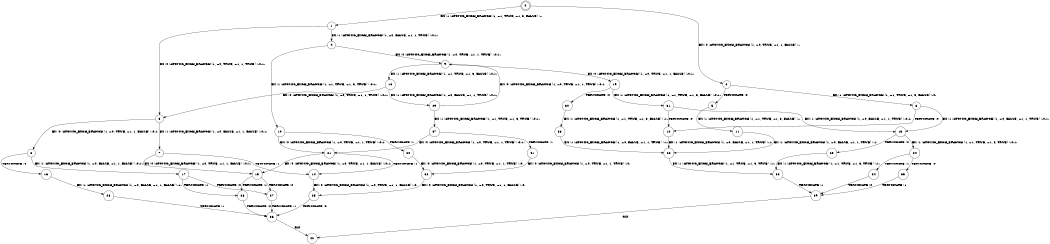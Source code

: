 digraph BCG {
size = "7, 10.5";
center = TRUE;
node [shape = circle];
0 [peripheries = 2];
0 -> 1 [label = "EX !1 !ATOMIC_EXCH_BRANCH (1, +1, TRUE, +1, 3, FALSE) !::"];
0 -> 2 [label = "EX !0 !ATOMIC_EXCH_BRANCH (1, +0, TRUE, +1, 1, FALSE) !::"];
1 -> 3 [label = "EX !0 !ATOMIC_EXCH_BRANCH (1, +0, TRUE, +1, 1, TRUE) !:0:1:"];
1 -> 4 [label = "EX !1 !ATOMIC_EXCH_BRANCH (1, +0, FALSE, +1, 1, TRUE) !:0:1:"];
2 -> 5 [label = "TERMINATE !0"];
2 -> 6 [label = "EX !1 !ATOMIC_EXCH_BRANCH (1, +1, TRUE, +1, 3, FALSE) !:0:"];
3 -> 7 [label = "EX !1 !ATOMIC_EXCH_BRANCH (1, +0, FALSE, +1, 1, FALSE) !:0:1:"];
3 -> 8 [label = "EX !0 !ATOMIC_EXCH_BRANCH (1, +0, TRUE, +1, 1, FALSE) !:0:1:"];
4 -> 9 [label = "EX !0 !ATOMIC_EXCH_BRANCH (1, +0, TRUE, +1, 1, TRUE) !:0:1:"];
4 -> 10 [label = "EX !1 !ATOMIC_EXCH_BRANCH (1, +1, TRUE, +1, 3, TRUE) !:0:1:"];
5 -> 11 [label = "EX !1 !ATOMIC_EXCH_BRANCH (1, +1, TRUE, +1, 3, FALSE) !::"];
6 -> 12 [label = "TERMINATE !0"];
6 -> 13 [label = "EX !1 !ATOMIC_EXCH_BRANCH (1, +0, FALSE, +1, 1, TRUE) !:0:1:"];
7 -> 14 [label = "TERMINATE !1"];
7 -> 15 [label = "EX !0 !ATOMIC_EXCH_BRANCH (1, +0, TRUE, +1, 1, FALSE) !:0:1:"];
8 -> 16 [label = "TERMINATE !0"];
8 -> 17 [label = "EX !1 !ATOMIC_EXCH_BRANCH (1, +0, FALSE, +1, 1, FALSE) !:0:1:"];
9 -> 18 [label = "EX !1 !ATOMIC_EXCH_BRANCH (1, +1, TRUE, +1, 3, FALSE) !:0:1:"];
9 -> 19 [label = "EX !0 !ATOMIC_EXCH_BRANCH (1, +0, TRUE, +1, 1, FALSE) !:0:1:"];
10 -> 20 [label = "TERMINATE !1"];
10 -> 21 [label = "EX !0 !ATOMIC_EXCH_BRANCH (1, +0, TRUE, +1, 1, TRUE) !:0:1:"];
11 -> 22 [label = "EX !1 !ATOMIC_EXCH_BRANCH (1, +0, FALSE, +1, 1, TRUE) !:1:"];
12 -> 22 [label = "EX !1 !ATOMIC_EXCH_BRANCH (1, +0, FALSE, +1, 1, TRUE) !:1:"];
13 -> 23 [label = "TERMINATE !0"];
13 -> 24 [label = "EX !1 !ATOMIC_EXCH_BRANCH (1, +1, TRUE, +1, 3, TRUE) !:0:1:"];
14 -> 25 [label = "EX !0 !ATOMIC_EXCH_BRANCH (1, +0, TRUE, +1, 1, FALSE) !:0:"];
15 -> 26 [label = "TERMINATE !1"];
15 -> 27 [label = "TERMINATE !0"];
16 -> 28 [label = "EX !1 !ATOMIC_EXCH_BRANCH (1, +0, FALSE, +1, 1, FALSE) !:1:"];
17 -> 26 [label = "TERMINATE !1"];
17 -> 27 [label = "TERMINATE !0"];
18 -> 29 [label = "EX !1 !ATOMIC_EXCH_BRANCH (1, +0, FALSE, +1, 1, TRUE) !:0:1:"];
18 -> 3 [label = "EX !0 !ATOMIC_EXCH_BRANCH (1, +0, TRUE, +1, 1, TRUE) !:0:1:"];
19 -> 30 [label = "TERMINATE !0"];
19 -> 31 [label = "EX !1 !ATOMIC_EXCH_BRANCH (1, +1, TRUE, +1, 3, FALSE) !:0:1:"];
20 -> 32 [label = "EX !0 !ATOMIC_EXCH_BRANCH (1, +0, TRUE, +1, 1, TRUE) !:0:"];
21 -> 14 [label = "TERMINATE !1"];
21 -> 15 [label = "EX !0 !ATOMIC_EXCH_BRANCH (1, +0, TRUE, +1, 1, FALSE) !:0:1:"];
22 -> 33 [label = "EX !1 !ATOMIC_EXCH_BRANCH (1, +1, TRUE, +1, 3, TRUE) !:1:"];
23 -> 33 [label = "EX !1 !ATOMIC_EXCH_BRANCH (1, +1, TRUE, +1, 3, TRUE) !:1:"];
24 -> 34 [label = "TERMINATE !1"];
24 -> 35 [label = "TERMINATE !0"];
25 -> 36 [label = "TERMINATE !0"];
26 -> 36 [label = "TERMINATE !0"];
27 -> 36 [label = "TERMINATE !1"];
28 -> 36 [label = "TERMINATE !1"];
29 -> 37 [label = "EX !1 !ATOMIC_EXCH_BRANCH (1, +1, TRUE, +1, 3, TRUE) !:0:1:"];
29 -> 9 [label = "EX !0 !ATOMIC_EXCH_BRANCH (1, +0, TRUE, +1, 1, TRUE) !:0:1:"];
30 -> 38 [label = "EX !1 !ATOMIC_EXCH_BRANCH (1, +1, TRUE, +1, 3, FALSE) !:1:"];
31 -> 12 [label = "TERMINATE !0"];
31 -> 13 [label = "EX !1 !ATOMIC_EXCH_BRANCH (1, +0, FALSE, +1, 1, TRUE) !:0:1:"];
32 -> 25 [label = "EX !0 !ATOMIC_EXCH_BRANCH (1, +0, TRUE, +1, 1, FALSE) !:0:"];
33 -> 39 [label = "TERMINATE !1"];
34 -> 39 [label = "TERMINATE !0"];
35 -> 39 [label = "TERMINATE !1"];
36 -> 40 [label = "exit"];
37 -> 41 [label = "TERMINATE !1"];
37 -> 21 [label = "EX !0 !ATOMIC_EXCH_BRANCH (1, +0, TRUE, +1, 1, TRUE) !:0:1:"];
38 -> 22 [label = "EX !1 !ATOMIC_EXCH_BRANCH (1, +0, FALSE, +1, 1, TRUE) !:1:"];
39 -> 40 [label = "exit"];
41 -> 32 [label = "EX !0 !ATOMIC_EXCH_BRANCH (1, +0, TRUE, +1, 1, TRUE) !:0:"];
}
